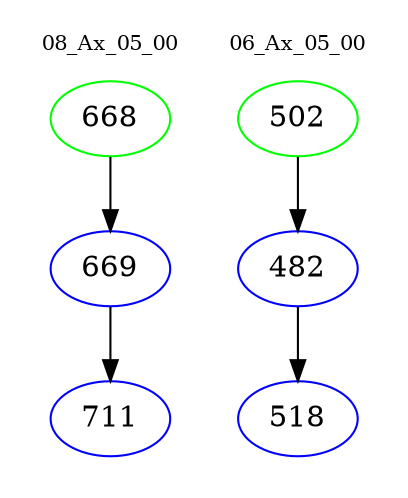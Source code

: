 digraph{
subgraph cluster_0 {
color = white
label = "08_Ax_05_00";
fontsize=10;
T0_668 [label="668", color="green"]
T0_668 -> T0_669 [color="black"]
T0_669 [label="669", color="blue"]
T0_669 -> T0_711 [color="black"]
T0_711 [label="711", color="blue"]
}
subgraph cluster_1 {
color = white
label = "06_Ax_05_00";
fontsize=10;
T1_502 [label="502", color="green"]
T1_502 -> T1_482 [color="black"]
T1_482 [label="482", color="blue"]
T1_482 -> T1_518 [color="black"]
T1_518 [label="518", color="blue"]
}
}
